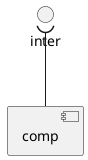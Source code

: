{
  "sha1": "eh7jh4he12stbktalmj06eg9i9oko0s",
  "insertion": {
    "when": "2024-06-01T09:03:04.446Z",
    "user": "plantuml@gmail.com"
  }
}
@startuml
component comp
comp -up-( inter
@enduml
